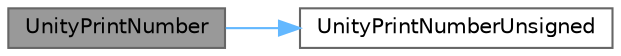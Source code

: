 digraph "UnityPrintNumber"
{
 // LATEX_PDF_SIZE
  bgcolor="transparent";
  edge [fontname=Helvetica,fontsize=10,labelfontname=Helvetica,labelfontsize=10];
  node [fontname=Helvetica,fontsize=10,shape=box,height=0.2,width=0.4];
  rankdir="LR";
  Node1 [label="UnityPrintNumber",height=0.2,width=0.4,color="gray40", fillcolor="grey60", style="filled", fontcolor="black",tooltip=" "];
  Node1 -> Node2 [color="steelblue1",style="solid"];
  Node2 [label="UnityPrintNumberUnsigned",height=0.2,width=0.4,color="grey40", fillcolor="white", style="filled",URL="$unity_8c.html#a3ef388786e9a8e769d13af2601b592dc",tooltip=" "];
}
